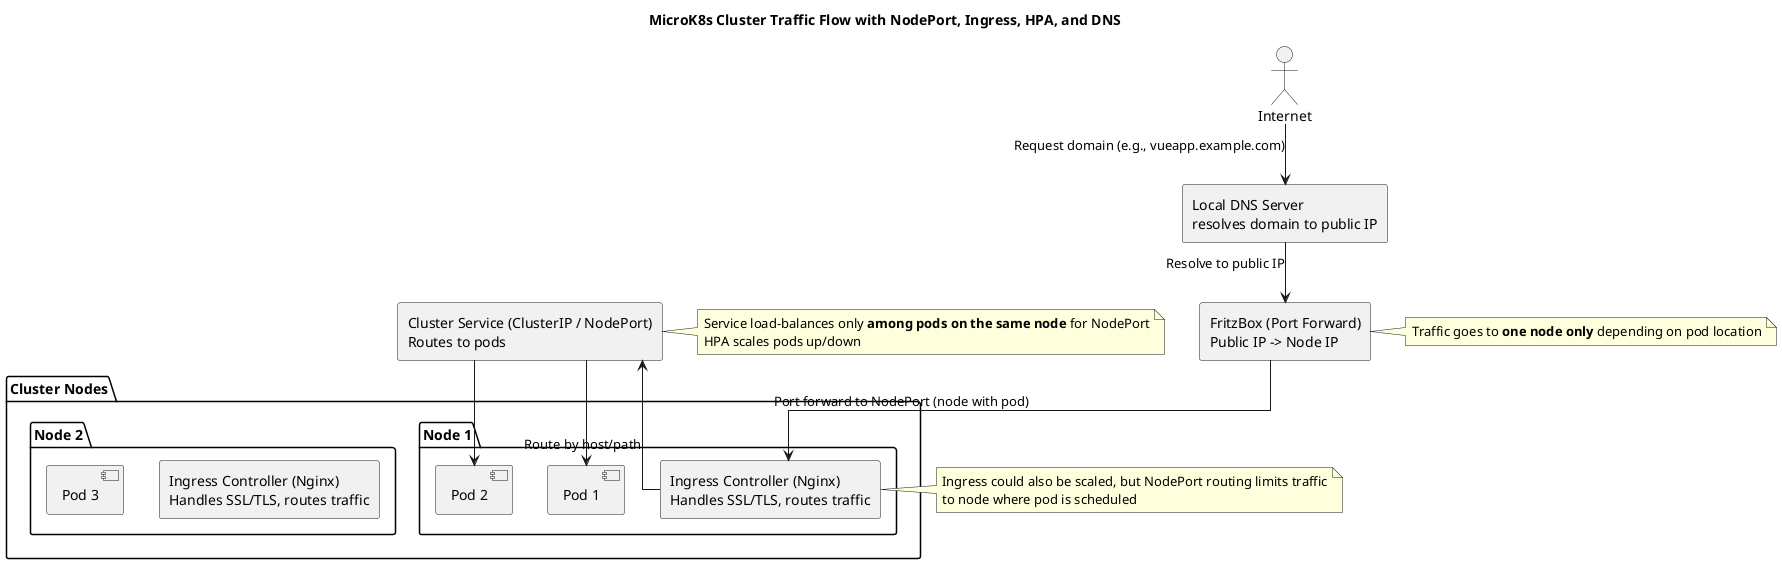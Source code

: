 @startuml
skinparam linetype ortho
top to bottom direction

title MicroK8s Cluster Traffic Flow with NodePort, Ingress, HPA, and DNS

actor Internet

rectangle "Local DNS Server\nresolves domain to public IP" as DNS

rectangle "FritzBox (Port Forward)\nPublic IP -> Node IP" as FritzBox

package "Cluster Nodes" {
  
  package "Node 1" {
    rectangle "Ingress Controller (Nginx)\nHandles SSL/TLS, routes traffic" as Ingress1
    [Pod 1]
    [Pod 2]
  }

  package "Node 2" {
    rectangle "Ingress Controller (Nginx)\nHandles SSL/TLS, routes traffic" as Ingress2
    [Pod 3]
  }

}

rectangle "Cluster Service (ClusterIP / NodePort)\nRoutes to pods" as Service

Internet --> DNS : Request domain (e.g., vueapp.example.com)
DNS --> FritzBox : Resolve to public IP
FritzBox --> Ingress1 : Port forward to NodePort (node with pod)
note right of FritzBox
Traffic goes to **one node only** depending on pod location
end note

Ingress1 --> Service : Route by host/path
Service --> [Pod 1]
Service --> [Pod 2]

note right of Service
Service load-balances only **among pods on the same node** for NodePort
HPA scales pods up/down
end note

note left of Ingress1
Ingress could also be scaled, but NodePort routing limits traffic
to node where pod is scheduled
end note

@enduml
